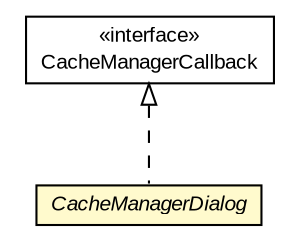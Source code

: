 #!/usr/local/bin/dot
#
# Class diagram 
# Generated by UMLGraph version R5_6-24-gf6e263 (http://www.umlgraph.org/)
#

digraph G {
	edge [fontname="arial",fontsize=10,labelfontname="arial",labelfontsize=10];
	node [fontname="arial",fontsize=10,shape=plaintext];
	nodesep=0.25;
	ranksep=0.5;
	// org.osmdroid.tileprovider.cachemanager.CacheManager.CacheManagerCallback
	c59155 [label=<<table title="org.osmdroid.tileprovider.cachemanager.CacheManager.CacheManagerCallback" border="0" cellborder="1" cellspacing="0" cellpadding="2" port="p" href="./CacheManager.CacheManagerCallback.html">
		<tr><td><table border="0" cellspacing="0" cellpadding="1">
<tr><td align="center" balign="center"> &#171;interface&#187; </td></tr>
<tr><td align="center" balign="center"> CacheManagerCallback </td></tr>
		</table></td></tr>
		</table>>, URL="./CacheManager.CacheManagerCallback.html", fontname="arial", fontcolor="black", fontsize=10.0];
	// org.osmdroid.tileprovider.cachemanager.CacheManager.CacheManagerDialog
	c59156 [label=<<table title="org.osmdroid.tileprovider.cachemanager.CacheManager.CacheManagerDialog" border="0" cellborder="1" cellspacing="0" cellpadding="2" port="p" bgcolor="lemonChiffon" href="./CacheManager.CacheManagerDialog.html">
		<tr><td><table border="0" cellspacing="0" cellpadding="1">
<tr><td align="center" balign="center"><font face="arial italic"> CacheManagerDialog </font></td></tr>
		</table></td></tr>
		</table>>, URL="./CacheManager.CacheManagerDialog.html", fontname="arial", fontcolor="black", fontsize=10.0];
	//org.osmdroid.tileprovider.cachemanager.CacheManager.CacheManagerDialog implements org.osmdroid.tileprovider.cachemanager.CacheManager.CacheManagerCallback
	c59155:p -> c59156:p [dir=back,arrowtail=empty,style=dashed];
}


